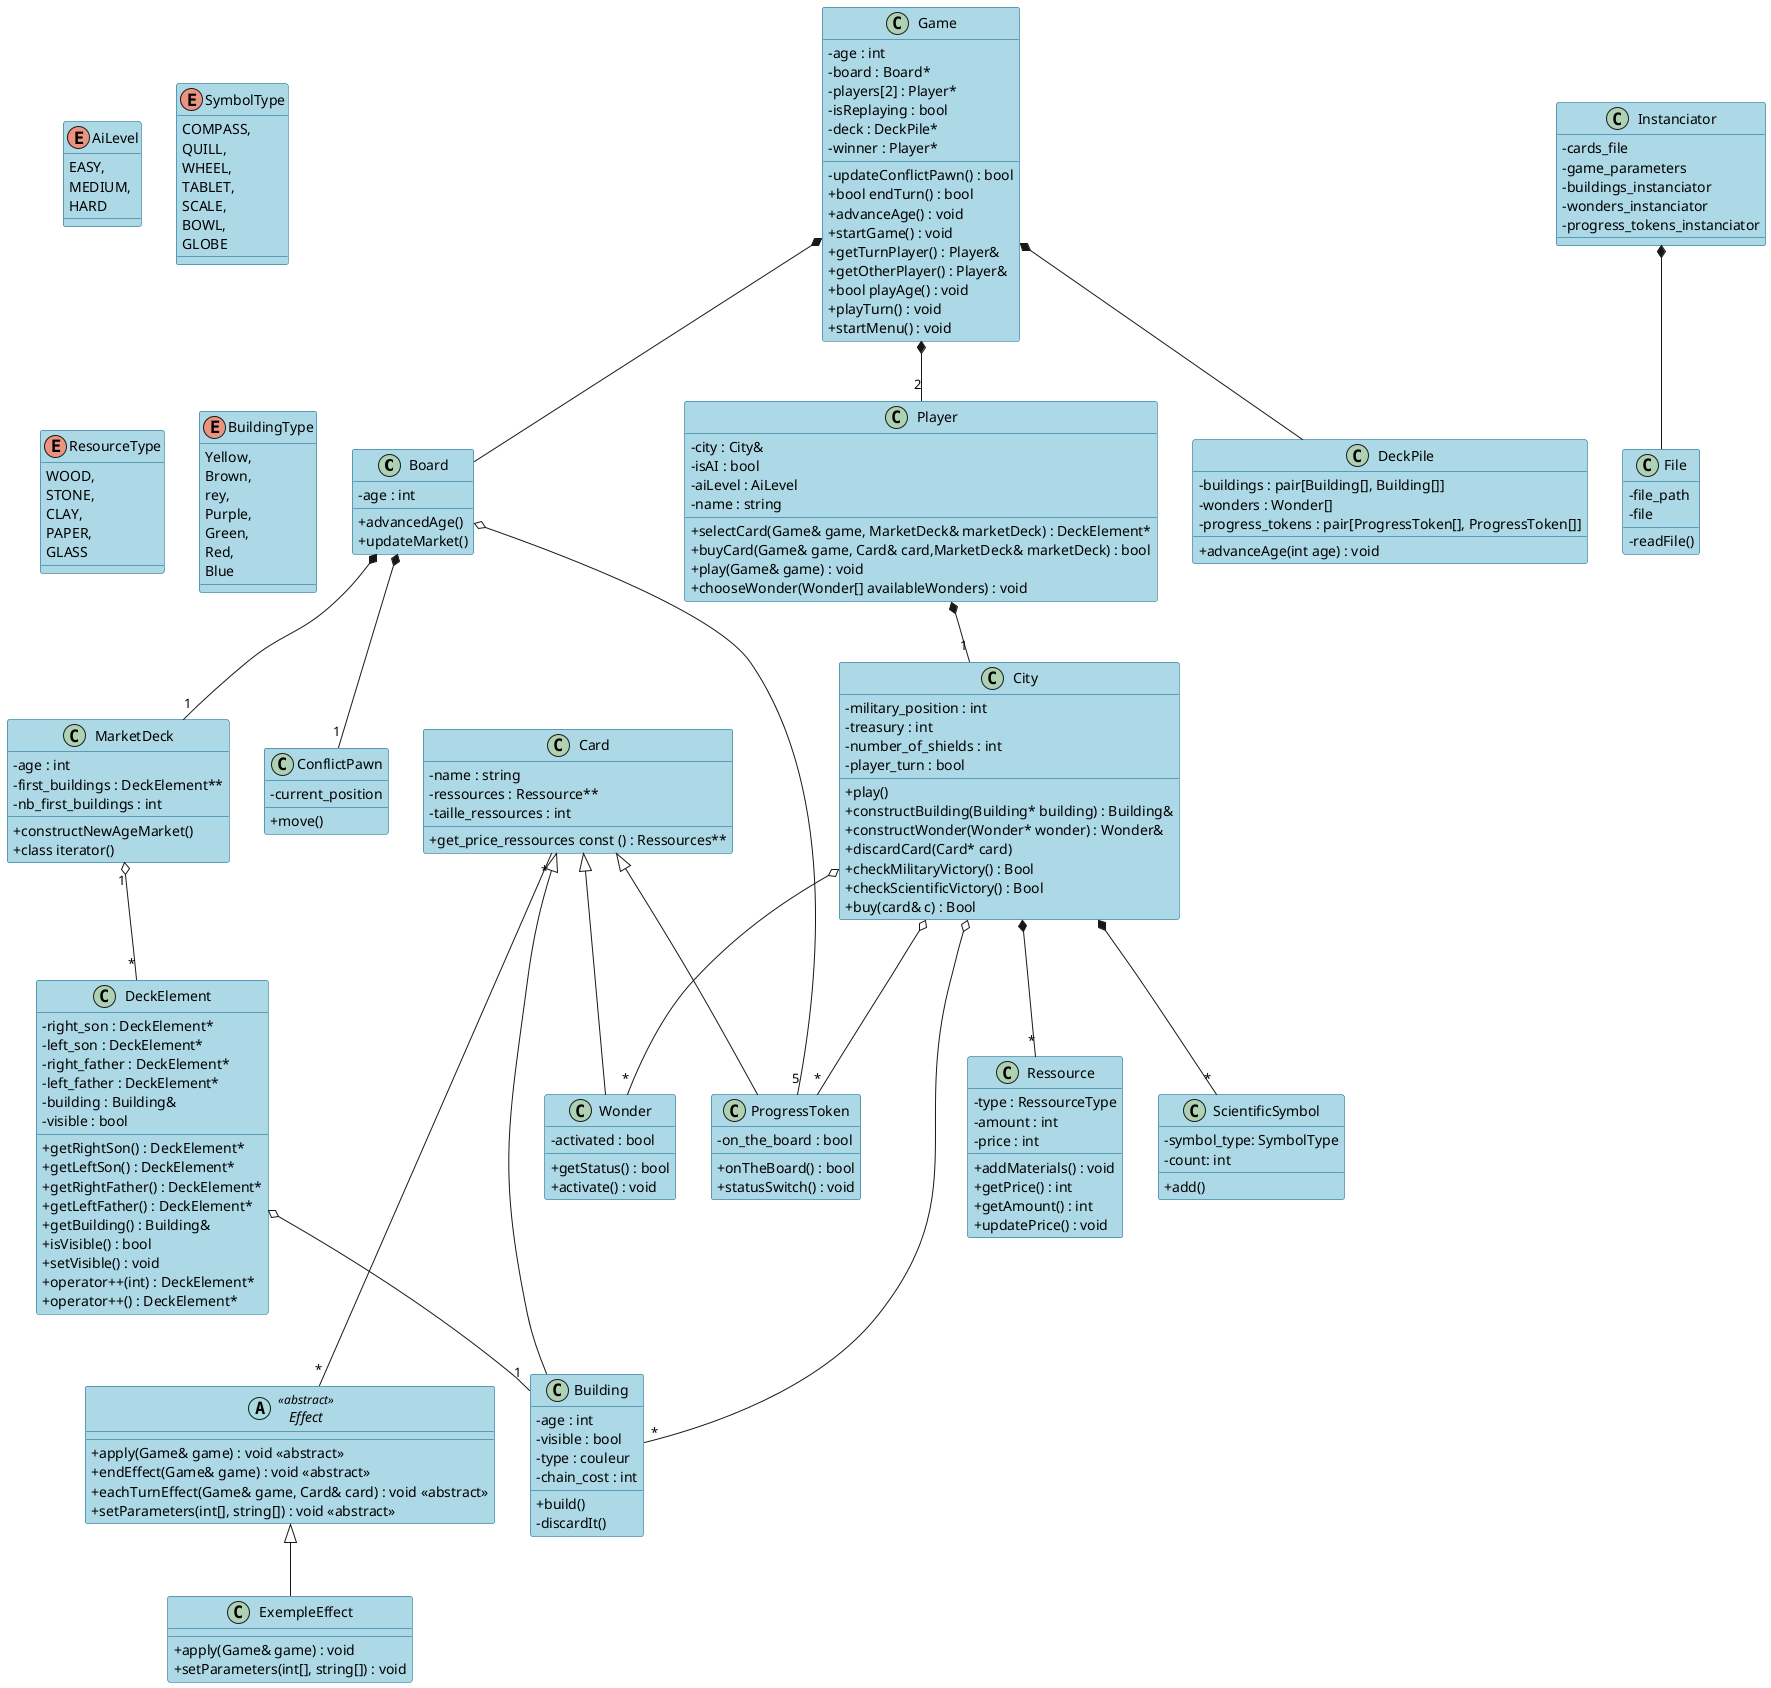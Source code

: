 @startuml
!define MyBackgroundColor #lightblue
!define MyBorderColor #005f87

skinparam class {
  BackgroundColor MyBackgroundColor
  BorderColor MyBorderColor
}
skinparam classAttributeIconSize 0


class Board {
  -age : int
  +advancedAge()
  +updateMarket()
}

class Game {
  -age : int
  -board : Board*
  -players[2] : Player* 
  -isReplaying : bool 
  -deck : DeckPile* 
  -updateConflictPawn() : bool 
  -winner : Player* 
  +bool endTurn() : bool
  +advanceAge() : void
  +startGame() : void
  +getTurnPlayer() : Player& 
  +getOtherPlayer() : Player& 
  +bool playAge() : void
  +playTurn() : void
  +startMenu() : void
}

enum AiLevel{
    EASY,
    MEDIUM,
    HARD
}

class Player{
  - city : City&
  -isAI : bool
  -aiLevel : AiLevel
  -name : string
  +selectCard(Game& game, MarketDeck& marketDeck) : DeckElement*
  +buyCard(Game& game, Card& card,MarketDeck& marketDeck) : bool
  +play(Game& game) : void
  +chooseWonder(Wonder[] availableWonders) : void
}

class DeckPile{
 -buildings : pair[Building[], Building[]]
 -wonders : Wonder[]
 -progress_tokens : pair[ProgressToken[], ProgressToken[]]
 
 +advanceAge(int age) : void
}
class City {
 -military_position : int
  -treasury : int
  -number_of_shields : int
  -player_turn : bool
  +play()
  +constructBuilding(Building* building) : Building&
  +constructWonder(Wonder* wonder) : Wonder&
  +discardCard(Card* card)
  +checkMilitaryVictory() : Bool
  +checkScientificVictory() : Bool
  +buy(card& c) : Bool
}

class ScientificSymbol{
  -symbol_type: SymbolType
  -count: int 
  
  +add()
}

class Card{
  -name : string
  -ressources : Ressource**
  -taille_ressources : int
  +get_price_ressources const () : Ressources**
} 



class Building{
  -age : int
  -visible : bool
  -type : couleur
  -chain_cost : int
  +build()
  -discardIt()
  
  
}

class Wonder{
  -activated : bool
  
  +getStatus() : bool
  +activate() : void
}

class ProgressToken{
  -on_the_board : bool
  +onTheBoard() : bool
  +statusSwitch() : void
}

class ConflictPawn{
  -current_position
  
  +move()
}


class MarketDeck{
  -age : int
  -first_buildings : DeckElement**
  -nb_first_buildings : int
  +constructNewAgeMarket()
  +class iterator()
}
class DeckElement{
  -right_son : DeckElement*
  -left_son : DeckElement*
  -right_father : DeckElement*
  -left_father : DeckElement*
  -building : Building&
  -visible : bool
  +getRightSon() : DeckElement*
  +getLeftSon() : DeckElement*
  +getRightFather() : DeckElement*
  +getLeftFather() : DeckElement*
  +getBuilding() : Building&
  +isVisible() : bool
  +setVisible() : void
  +operator++(int) : DeckElement*
  +operator++() : DeckElement*
}

class Ressource{
  -type : RessourceType
  -amount : int
  -price : int
  
  +addMaterials() : void
  +getPrice() : int
  +getAmount() : int
  +updatePrice() : void
}
abstract class Effect <<abstract>>{
    + apply(Game& game) : void <<abstract>>
    + endEffect(Game& game) : void <<abstract>>
    + eachTurnEffect(Game& game, Card& card) : void <<abstract>>
    + setParameters(int[], string[]) : void <<abstract>>
}

class ExempleEffect {
  + apply(Game& game) : void
  + setParameters(int[], string[]) : void
}
/'
class InstantReplaying{
  +apply()
}

class AdversaryPaysMoneyToBank{
  +apply()
}
class AddVictoryPoint{
  +apply()
}

class MoveConflictPawn{
  +apply()
}
class AddRessource{
  +apply()
}

class DiscardAdversaryBrownCard{
  +apply()
}

class AddRessourceChoice{
  +apply()
}
class BuildOneDiscardedBuilding{
  +apply()
}
class ChooseOneProgressTokenWithinThreeDiscarded{
  +apply()
}

class EarnFourMoneyPerBuildingChaining{
  +apply()
}

class NewWondersHaveInstantReplaying{
  +apply()
}

class MoveConflictPawnOneMorePerNewRed{
  +apply()
}

class EarnThreeVictoryPointsPerProgressTokenAtEndGame{
  +apply()
}

class TakeScientificSymbol{
  +apply()
}

class TakeAdversaryTradeMoney{
  +apply()
}

class WonderCostReducedByX{
  +apply()
}



class EarnXMoneyPerMostAtConstruct{
  +apply()
}

class EarnXMoneyPerWonderAtConstruct{
  +apply()
}

class EarnXVictoryPointPerMostWonderAtEndGame{
  +apply()
}

class EarnXVictoryPointPerGoldAndBrownMostAtEndGame{
  +apply()
}

class EarnXVictoryPointPerThingMostAtEndGame{
  -thing
  +apply()
}

class ChangeMarketRule{
  +apply()
}'/

class Instanciator{
-cards_file
-game_parameters
-buildings_instanciator
-wonders_instanciator
-progress_tokens_instanciator

}

class File {
-file_path
-file
-readFile()

}

Instanciator *-- File

enum SymbolType {
    COMPASS, 
    QUILL, 
    WHEEL, 
    TABLET, 
    SCALE, 
    BOWL, 
    GLOBE
}

enum ResourceType {
    WOOD, 
    STONE,
    CLAY, 
    PAPER, 
    GLASS
}

enum BuildingType {
  Yellow,
  Brown,
  rey,
  Purple, 
  Green,
  Red,
  Blue
}
Player *-- "1" City
Board o-- "5" ProgressToken 
Board *-- "1" MarketDeck
Board *-- "1" ConflictPawn

MarketDeck "1" o-- "*" DeckElement

DeckElement o-- "1" Building
/'Effect <|--  AddRessourceChoice
Effect <|--  ChangeMarketRule
Effect <|--  EarnXVictoryPointPerThingMostAtEndGame
Effect <|--  EarnXVictoryPointPerGoldAndBrownMostAtEndGame
Effect <|--  EarnXVictoryPointPerMostWonderAtEndGame
Effect <|--  EarnXMoneyPerWonderAtConstruct
Effect <|--  EarnXMoneyPerMostAtConstruct
Effect <|--  WonderCostReducedByX
Effect <|--  TakeAdversaryTradeMoney
Effect <|--  TakeScientificSymbol
Effect <|--  EarnThreeVictoryPointsPerProgressTokenAtEndGame
Effect <|--  MoveConflictPawnOneMorePerNewRed
Effect <|--  NewWondersHaveInstantReplaying
Effect <|--  EarnFourMoneyPerBuildingChaining
Effect <|--  ChooseOneProgressTokenWithinThreeDiscarded
Effect <|--  BuildOneDiscardedBuilding
Effect <|--  DiscardAdversaryBrownCard
Effect <|--  AddRessource
Effect <|--  MoveConflictPawn
Effect <|--  AddVictoryPoint
Effect <|--  AdversaryPaysMoneyToBank
Effect <|--  InstantReplaying'/

/'DeckElement "0..1" --o "0..1" DeckElement : fils droit
DeckElement "0..1" --o "0..1" DeckElement : fils gauche
DeckElement "0..1" --o "0..1" DeckElement : père droit
DeckElement "0..1" --o "0..1" DeckElement : père gauche'/

Effect <|-- ExempleEffect
Game *-- Board
Game *-- "2" Player
Game *-- DeckPile
Card "*" --- "*" Effect
Card <|-- Building
Card <|-- Wonder
Card <|-- ProgressToken

City o-- "*" Building
City o-- "*" Wonder
City o-- "*" ProgressToken
City *-- "*" ScientificSymbol
City *-- "*" Ressource



@enduml